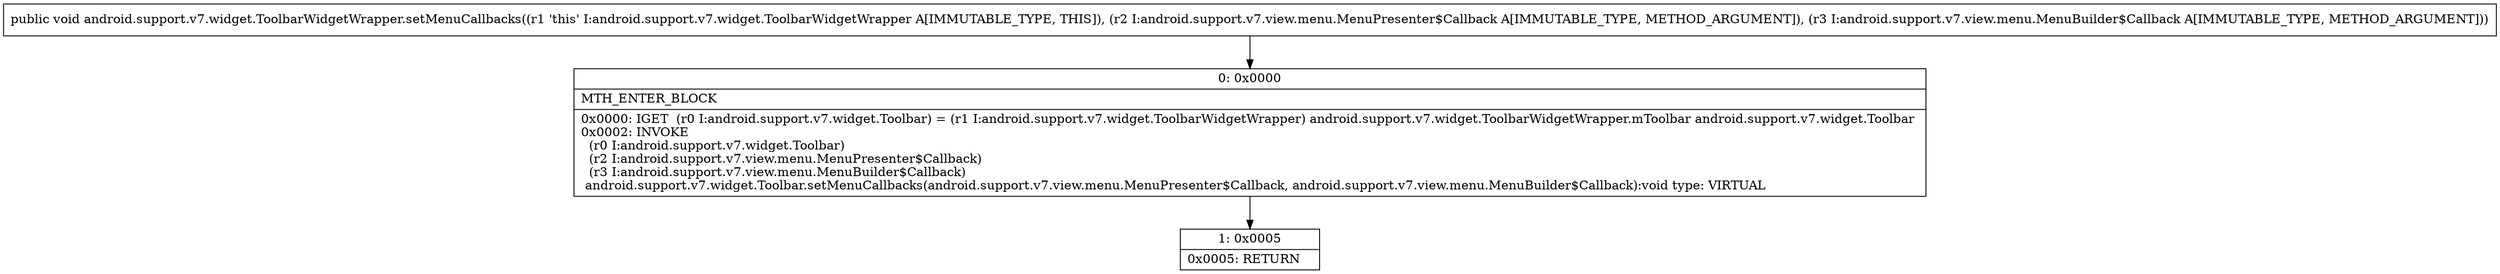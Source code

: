 digraph "CFG forandroid.support.v7.widget.ToolbarWidgetWrapper.setMenuCallbacks(Landroid\/support\/v7\/view\/menu\/MenuPresenter$Callback;Landroid\/support\/v7\/view\/menu\/MenuBuilder$Callback;)V" {
Node_0 [shape=record,label="{0\:\ 0x0000|MTH_ENTER_BLOCK\l|0x0000: IGET  (r0 I:android.support.v7.widget.Toolbar) = (r1 I:android.support.v7.widget.ToolbarWidgetWrapper) android.support.v7.widget.ToolbarWidgetWrapper.mToolbar android.support.v7.widget.Toolbar \l0x0002: INVOKE  \l  (r0 I:android.support.v7.widget.Toolbar)\l  (r2 I:android.support.v7.view.menu.MenuPresenter$Callback)\l  (r3 I:android.support.v7.view.menu.MenuBuilder$Callback)\l android.support.v7.widget.Toolbar.setMenuCallbacks(android.support.v7.view.menu.MenuPresenter$Callback, android.support.v7.view.menu.MenuBuilder$Callback):void type: VIRTUAL \l}"];
Node_1 [shape=record,label="{1\:\ 0x0005|0x0005: RETURN   \l}"];
MethodNode[shape=record,label="{public void android.support.v7.widget.ToolbarWidgetWrapper.setMenuCallbacks((r1 'this' I:android.support.v7.widget.ToolbarWidgetWrapper A[IMMUTABLE_TYPE, THIS]), (r2 I:android.support.v7.view.menu.MenuPresenter$Callback A[IMMUTABLE_TYPE, METHOD_ARGUMENT]), (r3 I:android.support.v7.view.menu.MenuBuilder$Callback A[IMMUTABLE_TYPE, METHOD_ARGUMENT])) }"];
MethodNode -> Node_0;
Node_0 -> Node_1;
}

